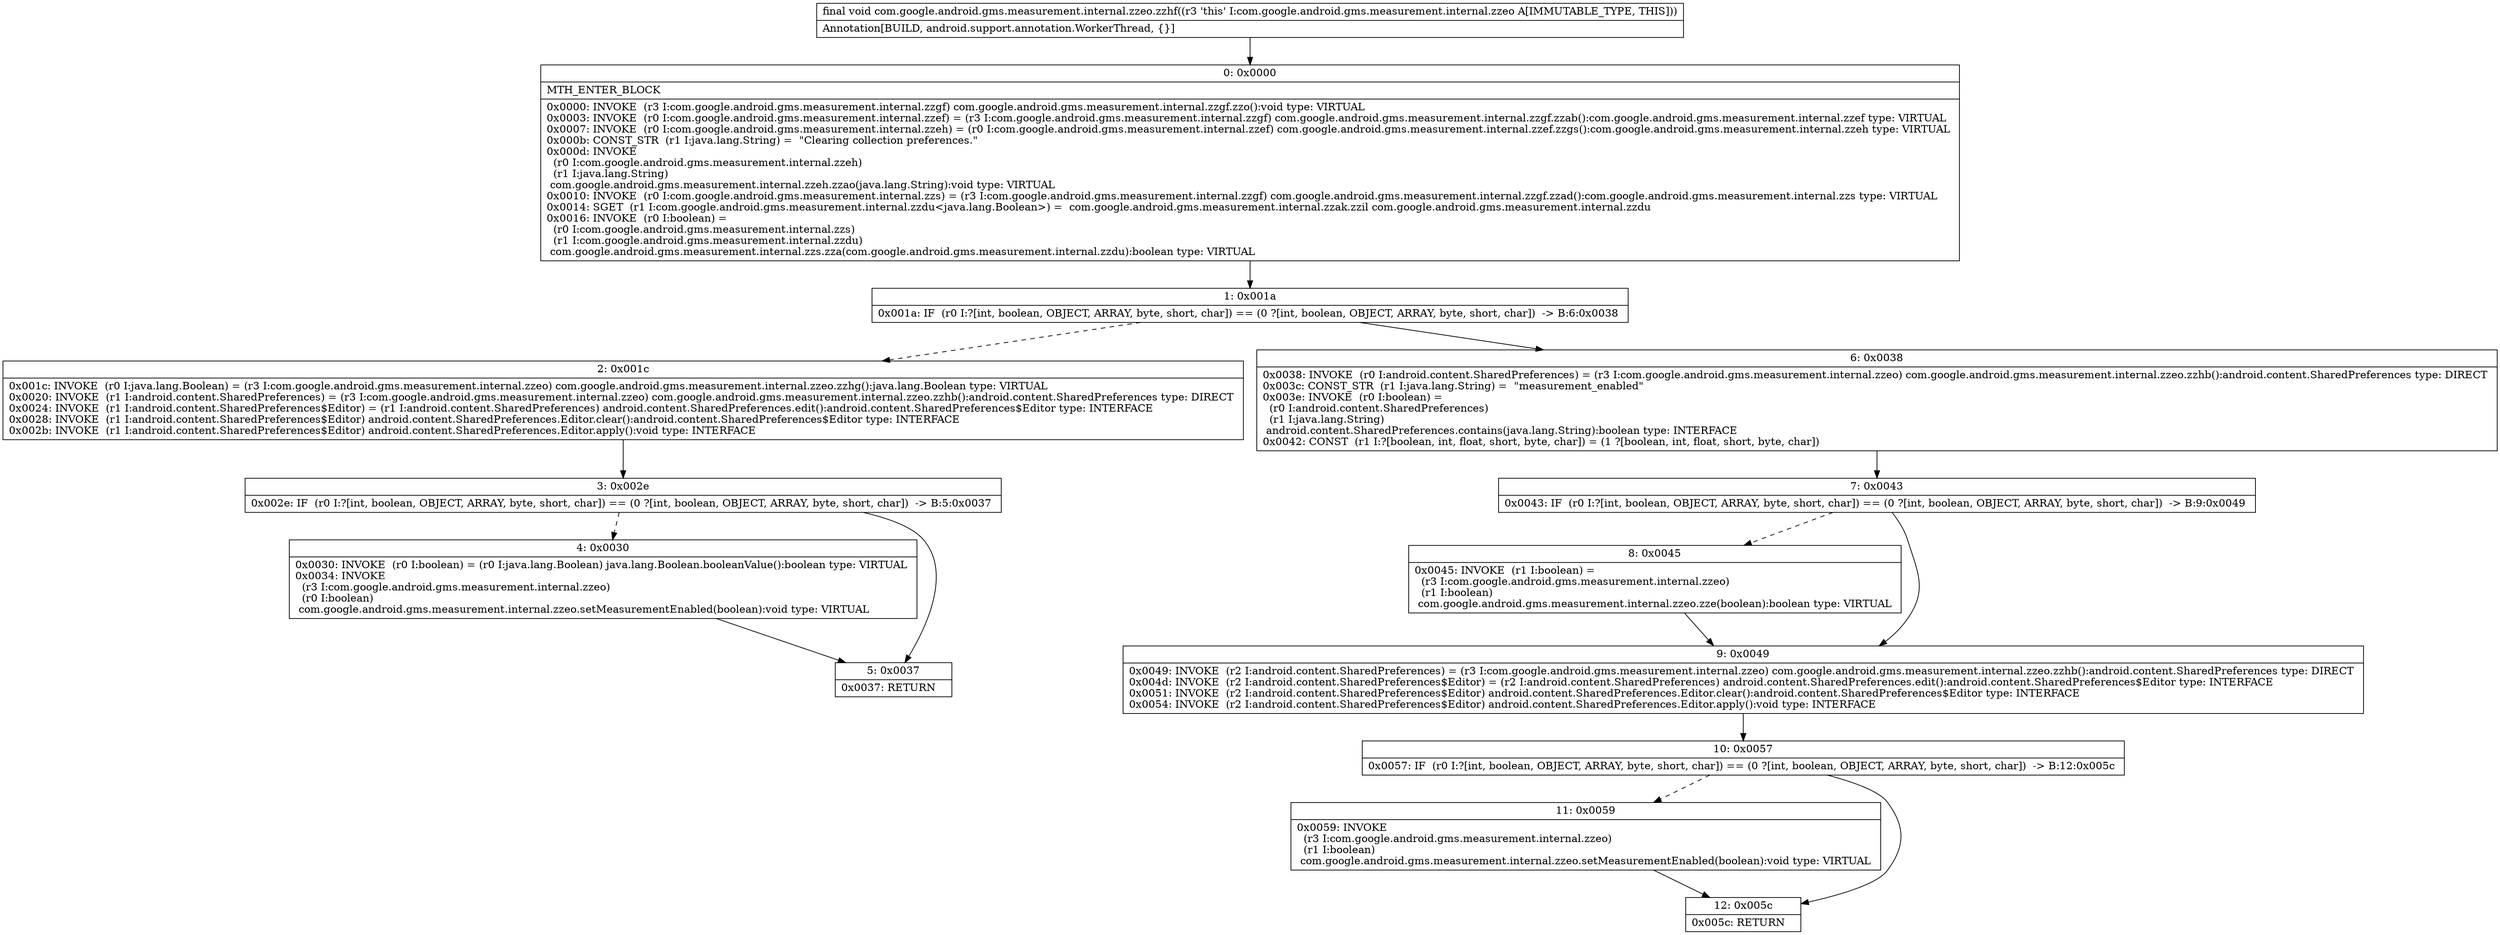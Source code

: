 digraph "CFG forcom.google.android.gms.measurement.internal.zzeo.zzhf()V" {
Node_0 [shape=record,label="{0\:\ 0x0000|MTH_ENTER_BLOCK\l|0x0000: INVOKE  (r3 I:com.google.android.gms.measurement.internal.zzgf) com.google.android.gms.measurement.internal.zzgf.zzo():void type: VIRTUAL \l0x0003: INVOKE  (r0 I:com.google.android.gms.measurement.internal.zzef) = (r3 I:com.google.android.gms.measurement.internal.zzgf) com.google.android.gms.measurement.internal.zzgf.zzab():com.google.android.gms.measurement.internal.zzef type: VIRTUAL \l0x0007: INVOKE  (r0 I:com.google.android.gms.measurement.internal.zzeh) = (r0 I:com.google.android.gms.measurement.internal.zzef) com.google.android.gms.measurement.internal.zzef.zzgs():com.google.android.gms.measurement.internal.zzeh type: VIRTUAL \l0x000b: CONST_STR  (r1 I:java.lang.String) =  \"Clearing collection preferences.\" \l0x000d: INVOKE  \l  (r0 I:com.google.android.gms.measurement.internal.zzeh)\l  (r1 I:java.lang.String)\l com.google.android.gms.measurement.internal.zzeh.zzao(java.lang.String):void type: VIRTUAL \l0x0010: INVOKE  (r0 I:com.google.android.gms.measurement.internal.zzs) = (r3 I:com.google.android.gms.measurement.internal.zzgf) com.google.android.gms.measurement.internal.zzgf.zzad():com.google.android.gms.measurement.internal.zzs type: VIRTUAL \l0x0014: SGET  (r1 I:com.google.android.gms.measurement.internal.zzdu\<java.lang.Boolean\>) =  com.google.android.gms.measurement.internal.zzak.zzil com.google.android.gms.measurement.internal.zzdu \l0x0016: INVOKE  (r0 I:boolean) = \l  (r0 I:com.google.android.gms.measurement.internal.zzs)\l  (r1 I:com.google.android.gms.measurement.internal.zzdu)\l com.google.android.gms.measurement.internal.zzs.zza(com.google.android.gms.measurement.internal.zzdu):boolean type: VIRTUAL \l}"];
Node_1 [shape=record,label="{1\:\ 0x001a|0x001a: IF  (r0 I:?[int, boolean, OBJECT, ARRAY, byte, short, char]) == (0 ?[int, boolean, OBJECT, ARRAY, byte, short, char])  \-\> B:6:0x0038 \l}"];
Node_2 [shape=record,label="{2\:\ 0x001c|0x001c: INVOKE  (r0 I:java.lang.Boolean) = (r3 I:com.google.android.gms.measurement.internal.zzeo) com.google.android.gms.measurement.internal.zzeo.zzhg():java.lang.Boolean type: VIRTUAL \l0x0020: INVOKE  (r1 I:android.content.SharedPreferences) = (r3 I:com.google.android.gms.measurement.internal.zzeo) com.google.android.gms.measurement.internal.zzeo.zzhb():android.content.SharedPreferences type: DIRECT \l0x0024: INVOKE  (r1 I:android.content.SharedPreferences$Editor) = (r1 I:android.content.SharedPreferences) android.content.SharedPreferences.edit():android.content.SharedPreferences$Editor type: INTERFACE \l0x0028: INVOKE  (r1 I:android.content.SharedPreferences$Editor) android.content.SharedPreferences.Editor.clear():android.content.SharedPreferences$Editor type: INTERFACE \l0x002b: INVOKE  (r1 I:android.content.SharedPreferences$Editor) android.content.SharedPreferences.Editor.apply():void type: INTERFACE \l}"];
Node_3 [shape=record,label="{3\:\ 0x002e|0x002e: IF  (r0 I:?[int, boolean, OBJECT, ARRAY, byte, short, char]) == (0 ?[int, boolean, OBJECT, ARRAY, byte, short, char])  \-\> B:5:0x0037 \l}"];
Node_4 [shape=record,label="{4\:\ 0x0030|0x0030: INVOKE  (r0 I:boolean) = (r0 I:java.lang.Boolean) java.lang.Boolean.booleanValue():boolean type: VIRTUAL \l0x0034: INVOKE  \l  (r3 I:com.google.android.gms.measurement.internal.zzeo)\l  (r0 I:boolean)\l com.google.android.gms.measurement.internal.zzeo.setMeasurementEnabled(boolean):void type: VIRTUAL \l}"];
Node_5 [shape=record,label="{5\:\ 0x0037|0x0037: RETURN   \l}"];
Node_6 [shape=record,label="{6\:\ 0x0038|0x0038: INVOKE  (r0 I:android.content.SharedPreferences) = (r3 I:com.google.android.gms.measurement.internal.zzeo) com.google.android.gms.measurement.internal.zzeo.zzhb():android.content.SharedPreferences type: DIRECT \l0x003c: CONST_STR  (r1 I:java.lang.String) =  \"measurement_enabled\" \l0x003e: INVOKE  (r0 I:boolean) = \l  (r0 I:android.content.SharedPreferences)\l  (r1 I:java.lang.String)\l android.content.SharedPreferences.contains(java.lang.String):boolean type: INTERFACE \l0x0042: CONST  (r1 I:?[boolean, int, float, short, byte, char]) = (1 ?[boolean, int, float, short, byte, char]) \l}"];
Node_7 [shape=record,label="{7\:\ 0x0043|0x0043: IF  (r0 I:?[int, boolean, OBJECT, ARRAY, byte, short, char]) == (0 ?[int, boolean, OBJECT, ARRAY, byte, short, char])  \-\> B:9:0x0049 \l}"];
Node_8 [shape=record,label="{8\:\ 0x0045|0x0045: INVOKE  (r1 I:boolean) = \l  (r3 I:com.google.android.gms.measurement.internal.zzeo)\l  (r1 I:boolean)\l com.google.android.gms.measurement.internal.zzeo.zze(boolean):boolean type: VIRTUAL \l}"];
Node_9 [shape=record,label="{9\:\ 0x0049|0x0049: INVOKE  (r2 I:android.content.SharedPreferences) = (r3 I:com.google.android.gms.measurement.internal.zzeo) com.google.android.gms.measurement.internal.zzeo.zzhb():android.content.SharedPreferences type: DIRECT \l0x004d: INVOKE  (r2 I:android.content.SharedPreferences$Editor) = (r2 I:android.content.SharedPreferences) android.content.SharedPreferences.edit():android.content.SharedPreferences$Editor type: INTERFACE \l0x0051: INVOKE  (r2 I:android.content.SharedPreferences$Editor) android.content.SharedPreferences.Editor.clear():android.content.SharedPreferences$Editor type: INTERFACE \l0x0054: INVOKE  (r2 I:android.content.SharedPreferences$Editor) android.content.SharedPreferences.Editor.apply():void type: INTERFACE \l}"];
Node_10 [shape=record,label="{10\:\ 0x0057|0x0057: IF  (r0 I:?[int, boolean, OBJECT, ARRAY, byte, short, char]) == (0 ?[int, boolean, OBJECT, ARRAY, byte, short, char])  \-\> B:12:0x005c \l}"];
Node_11 [shape=record,label="{11\:\ 0x0059|0x0059: INVOKE  \l  (r3 I:com.google.android.gms.measurement.internal.zzeo)\l  (r1 I:boolean)\l com.google.android.gms.measurement.internal.zzeo.setMeasurementEnabled(boolean):void type: VIRTUAL \l}"];
Node_12 [shape=record,label="{12\:\ 0x005c|0x005c: RETURN   \l}"];
MethodNode[shape=record,label="{final void com.google.android.gms.measurement.internal.zzeo.zzhf((r3 'this' I:com.google.android.gms.measurement.internal.zzeo A[IMMUTABLE_TYPE, THIS]))  | Annotation[BUILD, android.support.annotation.WorkerThread, \{\}]\l}"];
MethodNode -> Node_0;
Node_0 -> Node_1;
Node_1 -> Node_2[style=dashed];
Node_1 -> Node_6;
Node_2 -> Node_3;
Node_3 -> Node_4[style=dashed];
Node_3 -> Node_5;
Node_4 -> Node_5;
Node_6 -> Node_7;
Node_7 -> Node_8[style=dashed];
Node_7 -> Node_9;
Node_8 -> Node_9;
Node_9 -> Node_10;
Node_10 -> Node_11[style=dashed];
Node_10 -> Node_12;
Node_11 -> Node_12;
}

